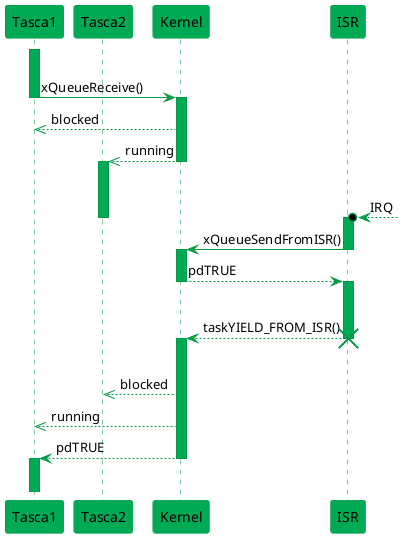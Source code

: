 ' FreeRTOS activity diagram with 2 tasks when an IRQ triggers an ISR. 
' The ISR should awake Task1 that it is waiting for a data in a Queue.
`The ISR calls taskYIELD_FROM_ISR() macro to do so.

@startuml

skinparam sequence {
ArrowColor #009944
ActorBorderColor #009944
LifeLineBorderColor #009944
LifeLineBackgroundColor #00AA55
ParticipantBorderColor #009944
ParticipantBackgroundColor #00AA55
}

participant Tasca1 order 1 
participant Tasca2 order 2
participant Kernel order 3
participant ISR order 4
activate Tasca1
|||
Tasca1 -> Kernel: xQueueReceive()
deactivate Tasca1
activate Kernel

Kernel -->> Tasca1: blocked
Kernel -->> Tasca2: running
deactivate Kernel
activate Tasca2
|||
ISR o<--]: IRQ
deactivate Tasca2
activate ISR

ISR-> Kernel: xQueueSendFromISR()
deactivate ISR
activate Kernel
Kernel-->ISR:      pdTRUE
deactivate Kernel
activate ISR
|||
ISR --> Kernel: taskYIELD_FROM_ISR()
destroy ISR
activate Kernel
|||
Kernel -->> Tasca2: blocked
Kernel -->> Tasca1: running
Kernel --> Tasca1:      pdTRUE
deactivate Kernel
activate Tasca1
|||
@enduml
